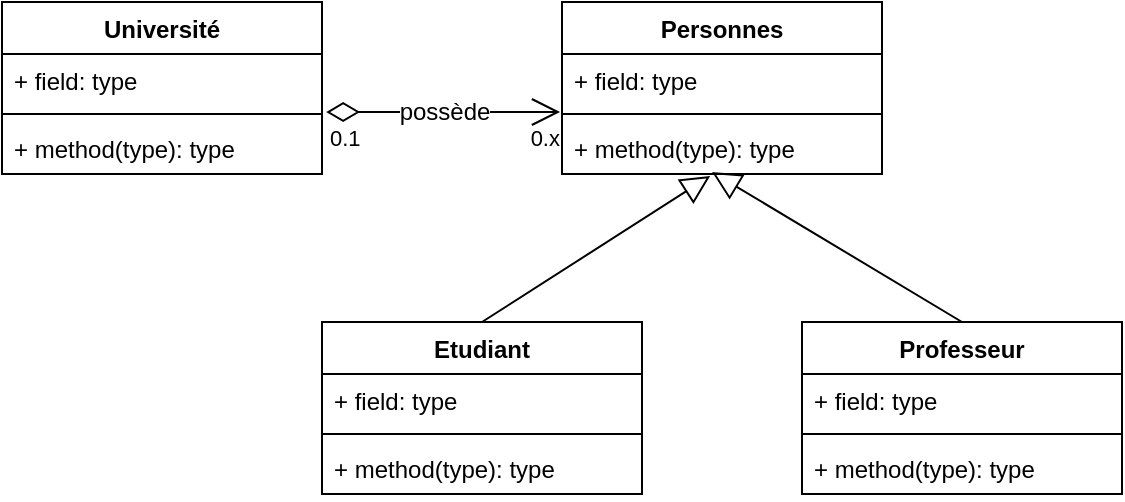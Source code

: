 <mxfile version="13.10.9" type="github">
  <diagram id="H5tP--HuBoYc2pUV23iE" name="Page-1">
    <mxGraphModel dx="1038" dy="575" grid="1" gridSize="10" guides="1" tooltips="1" connect="1" arrows="1" fold="1" page="1" pageScale="1" pageWidth="827" pageHeight="1169" math="0" shadow="0">
      <root>
        <mxCell id="0" />
        <mxCell id="1" parent="0" />
        <mxCell id="H2kfqMS4qZ6sZp51IyBR-1" value="Université" style="swimlane;fontStyle=1;align=center;verticalAlign=top;childLayout=stackLayout;horizontal=1;startSize=26;horizontalStack=0;resizeParent=1;resizeParentMax=0;resizeLast=0;collapsible=1;marginBottom=0;fontSize=12;" vertex="1" parent="1">
          <mxGeometry x="40" y="80" width="160" height="86" as="geometry" />
        </mxCell>
        <mxCell id="H2kfqMS4qZ6sZp51IyBR-2" value="+ field: type" style="text;strokeColor=none;fillColor=none;align=left;verticalAlign=top;spacingLeft=4;spacingRight=4;overflow=hidden;rotatable=0;points=[[0,0.5],[1,0.5]];portConstraint=eastwest;" vertex="1" parent="H2kfqMS4qZ6sZp51IyBR-1">
          <mxGeometry y="26" width="160" height="26" as="geometry" />
        </mxCell>
        <mxCell id="H2kfqMS4qZ6sZp51IyBR-3" value="" style="line;strokeWidth=1;fillColor=none;align=left;verticalAlign=middle;spacingTop=-1;spacingLeft=3;spacingRight=3;rotatable=0;labelPosition=right;points=[];portConstraint=eastwest;" vertex="1" parent="H2kfqMS4qZ6sZp51IyBR-1">
          <mxGeometry y="52" width="160" height="8" as="geometry" />
        </mxCell>
        <mxCell id="H2kfqMS4qZ6sZp51IyBR-4" value="+ method(type): type" style="text;strokeColor=none;fillColor=none;align=left;verticalAlign=top;spacingLeft=4;spacingRight=4;overflow=hidden;rotatable=0;points=[[0,0.5],[1,0.5]];portConstraint=eastwest;" vertex="1" parent="H2kfqMS4qZ6sZp51IyBR-1">
          <mxGeometry y="60" width="160" height="26" as="geometry" />
        </mxCell>
        <mxCell id="H2kfqMS4qZ6sZp51IyBR-6" value="Personnes" style="swimlane;fontStyle=1;align=center;verticalAlign=top;childLayout=stackLayout;horizontal=1;startSize=26;horizontalStack=0;resizeParent=1;resizeParentMax=0;resizeLast=0;collapsible=1;marginBottom=0;fontSize=12;" vertex="1" parent="1">
          <mxGeometry x="320" y="80" width="160" height="86" as="geometry" />
        </mxCell>
        <mxCell id="H2kfqMS4qZ6sZp51IyBR-7" value="+ field: type" style="text;strokeColor=none;fillColor=none;align=left;verticalAlign=top;spacingLeft=4;spacingRight=4;overflow=hidden;rotatable=0;points=[[0,0.5],[1,0.5]];portConstraint=eastwest;" vertex="1" parent="H2kfqMS4qZ6sZp51IyBR-6">
          <mxGeometry y="26" width="160" height="26" as="geometry" />
        </mxCell>
        <mxCell id="H2kfqMS4qZ6sZp51IyBR-8" value="" style="line;strokeWidth=1;fillColor=none;align=left;verticalAlign=middle;spacingTop=-1;spacingLeft=3;spacingRight=3;rotatable=0;labelPosition=right;points=[];portConstraint=eastwest;" vertex="1" parent="H2kfqMS4qZ6sZp51IyBR-6">
          <mxGeometry y="52" width="160" height="8" as="geometry" />
        </mxCell>
        <mxCell id="H2kfqMS4qZ6sZp51IyBR-9" value="+ method(type): type" style="text;strokeColor=none;fillColor=none;align=left;verticalAlign=top;spacingLeft=4;spacingRight=4;overflow=hidden;rotatable=0;points=[[0,0.5],[1,0.5]];portConstraint=eastwest;" vertex="1" parent="H2kfqMS4qZ6sZp51IyBR-6">
          <mxGeometry y="60" width="160" height="26" as="geometry" />
        </mxCell>
        <mxCell id="H2kfqMS4qZ6sZp51IyBR-11" value="Etudiant" style="swimlane;fontStyle=1;align=center;verticalAlign=top;childLayout=stackLayout;horizontal=1;startSize=26;horizontalStack=0;resizeParent=1;resizeParentMax=0;resizeLast=0;collapsible=1;marginBottom=0;fontSize=12;" vertex="1" parent="1">
          <mxGeometry x="200" y="240" width="160" height="86" as="geometry" />
        </mxCell>
        <mxCell id="H2kfqMS4qZ6sZp51IyBR-12" value="+ field: type" style="text;strokeColor=none;fillColor=none;align=left;verticalAlign=top;spacingLeft=4;spacingRight=4;overflow=hidden;rotatable=0;points=[[0,0.5],[1,0.5]];portConstraint=eastwest;" vertex="1" parent="H2kfqMS4qZ6sZp51IyBR-11">
          <mxGeometry y="26" width="160" height="26" as="geometry" />
        </mxCell>
        <mxCell id="H2kfqMS4qZ6sZp51IyBR-13" value="" style="line;strokeWidth=1;fillColor=none;align=left;verticalAlign=middle;spacingTop=-1;spacingLeft=3;spacingRight=3;rotatable=0;labelPosition=right;points=[];portConstraint=eastwest;" vertex="1" parent="H2kfqMS4qZ6sZp51IyBR-11">
          <mxGeometry y="52" width="160" height="8" as="geometry" />
        </mxCell>
        <mxCell id="H2kfqMS4qZ6sZp51IyBR-14" value="+ method(type): type" style="text;strokeColor=none;fillColor=none;align=left;verticalAlign=top;spacingLeft=4;spacingRight=4;overflow=hidden;rotatable=0;points=[[0,0.5],[1,0.5]];portConstraint=eastwest;" vertex="1" parent="H2kfqMS4qZ6sZp51IyBR-11">
          <mxGeometry y="60" width="160" height="26" as="geometry" />
        </mxCell>
        <mxCell id="H2kfqMS4qZ6sZp51IyBR-16" value="Professeur" style="swimlane;fontStyle=1;align=center;verticalAlign=top;childLayout=stackLayout;horizontal=1;startSize=26;horizontalStack=0;resizeParent=1;resizeParentMax=0;resizeLast=0;collapsible=1;marginBottom=0;fontSize=12;" vertex="1" parent="1">
          <mxGeometry x="440" y="240" width="160" height="86" as="geometry" />
        </mxCell>
        <mxCell id="H2kfqMS4qZ6sZp51IyBR-17" value="+ field: type" style="text;strokeColor=none;fillColor=none;align=left;verticalAlign=top;spacingLeft=4;spacingRight=4;overflow=hidden;rotatable=0;points=[[0,0.5],[1,0.5]];portConstraint=eastwest;" vertex="1" parent="H2kfqMS4qZ6sZp51IyBR-16">
          <mxGeometry y="26" width="160" height="26" as="geometry" />
        </mxCell>
        <mxCell id="H2kfqMS4qZ6sZp51IyBR-18" value="" style="line;strokeWidth=1;fillColor=none;align=left;verticalAlign=middle;spacingTop=-1;spacingLeft=3;spacingRight=3;rotatable=0;labelPosition=right;points=[];portConstraint=eastwest;" vertex="1" parent="H2kfqMS4qZ6sZp51IyBR-16">
          <mxGeometry y="52" width="160" height="8" as="geometry" />
        </mxCell>
        <mxCell id="H2kfqMS4qZ6sZp51IyBR-19" value="+ method(type): type" style="text;strokeColor=none;fillColor=none;align=left;verticalAlign=top;spacingLeft=4;spacingRight=4;overflow=hidden;rotatable=0;points=[[0,0.5],[1,0.5]];portConstraint=eastwest;" vertex="1" parent="H2kfqMS4qZ6sZp51IyBR-16">
          <mxGeometry y="60" width="160" height="26" as="geometry" />
        </mxCell>
        <mxCell id="H2kfqMS4qZ6sZp51IyBR-21" value="" style="endArrow=block;endFill=0;endSize=12;html=1;fontSize=12;exitX=0.5;exitY=0;exitDx=0;exitDy=0;entryX=0.463;entryY=1.038;entryDx=0;entryDy=0;entryPerimeter=0;" edge="1" parent="1" source="H2kfqMS4qZ6sZp51IyBR-11" target="H2kfqMS4qZ6sZp51IyBR-9">
          <mxGeometry width="160" relative="1" as="geometry">
            <mxPoint x="330" y="270" as="sourcePoint" />
            <mxPoint x="395" y="180" as="targetPoint" />
          </mxGeometry>
        </mxCell>
        <mxCell id="H2kfqMS4qZ6sZp51IyBR-23" value="" style="endArrow=block;endFill=0;endSize=12;html=1;fontSize=12;exitX=0.5;exitY=0;exitDx=0;exitDy=0;entryX=0.469;entryY=0.962;entryDx=0;entryDy=0;entryPerimeter=0;" edge="1" parent="1" source="H2kfqMS4qZ6sZp51IyBR-16" target="H2kfqMS4qZ6sZp51IyBR-9">
          <mxGeometry width="160" relative="1" as="geometry">
            <mxPoint x="480" y="220" as="sourcePoint" />
            <mxPoint x="594.08" y="150.004" as="targetPoint" />
          </mxGeometry>
        </mxCell>
        <mxCell id="H2kfqMS4qZ6sZp51IyBR-27" value="possède" style="endArrow=open;html=1;endSize=12;startArrow=diamondThin;startSize=14;startFill=0;edgeStyle=orthogonalEdgeStyle;fontSize=12;exitX=1.013;exitY=-0.192;exitDx=0;exitDy=0;exitPerimeter=0;entryX=-0.006;entryY=0.375;entryDx=0;entryDy=0;entryPerimeter=0;" edge="1" parent="1" source="H2kfqMS4qZ6sZp51IyBR-4" target="H2kfqMS4qZ6sZp51IyBR-8">
          <mxGeometry relative="1" as="geometry">
            <mxPoint x="230" y="122.5" as="sourcePoint" />
            <mxPoint x="390" y="122.5" as="targetPoint" />
          </mxGeometry>
        </mxCell>
        <mxCell id="H2kfqMS4qZ6sZp51IyBR-28" value="0.1" style="edgeLabel;resizable=0;html=1;align=left;verticalAlign=top;" connectable="0" vertex="1" parent="H2kfqMS4qZ6sZp51IyBR-27">
          <mxGeometry x="-1" relative="1" as="geometry" />
        </mxCell>
        <mxCell id="H2kfqMS4qZ6sZp51IyBR-29" value="0.x" style="edgeLabel;resizable=0;html=1;align=right;verticalAlign=top;" connectable="0" vertex="1" parent="H2kfqMS4qZ6sZp51IyBR-27">
          <mxGeometry x="1" relative="1" as="geometry" />
        </mxCell>
      </root>
    </mxGraphModel>
  </diagram>
</mxfile>
